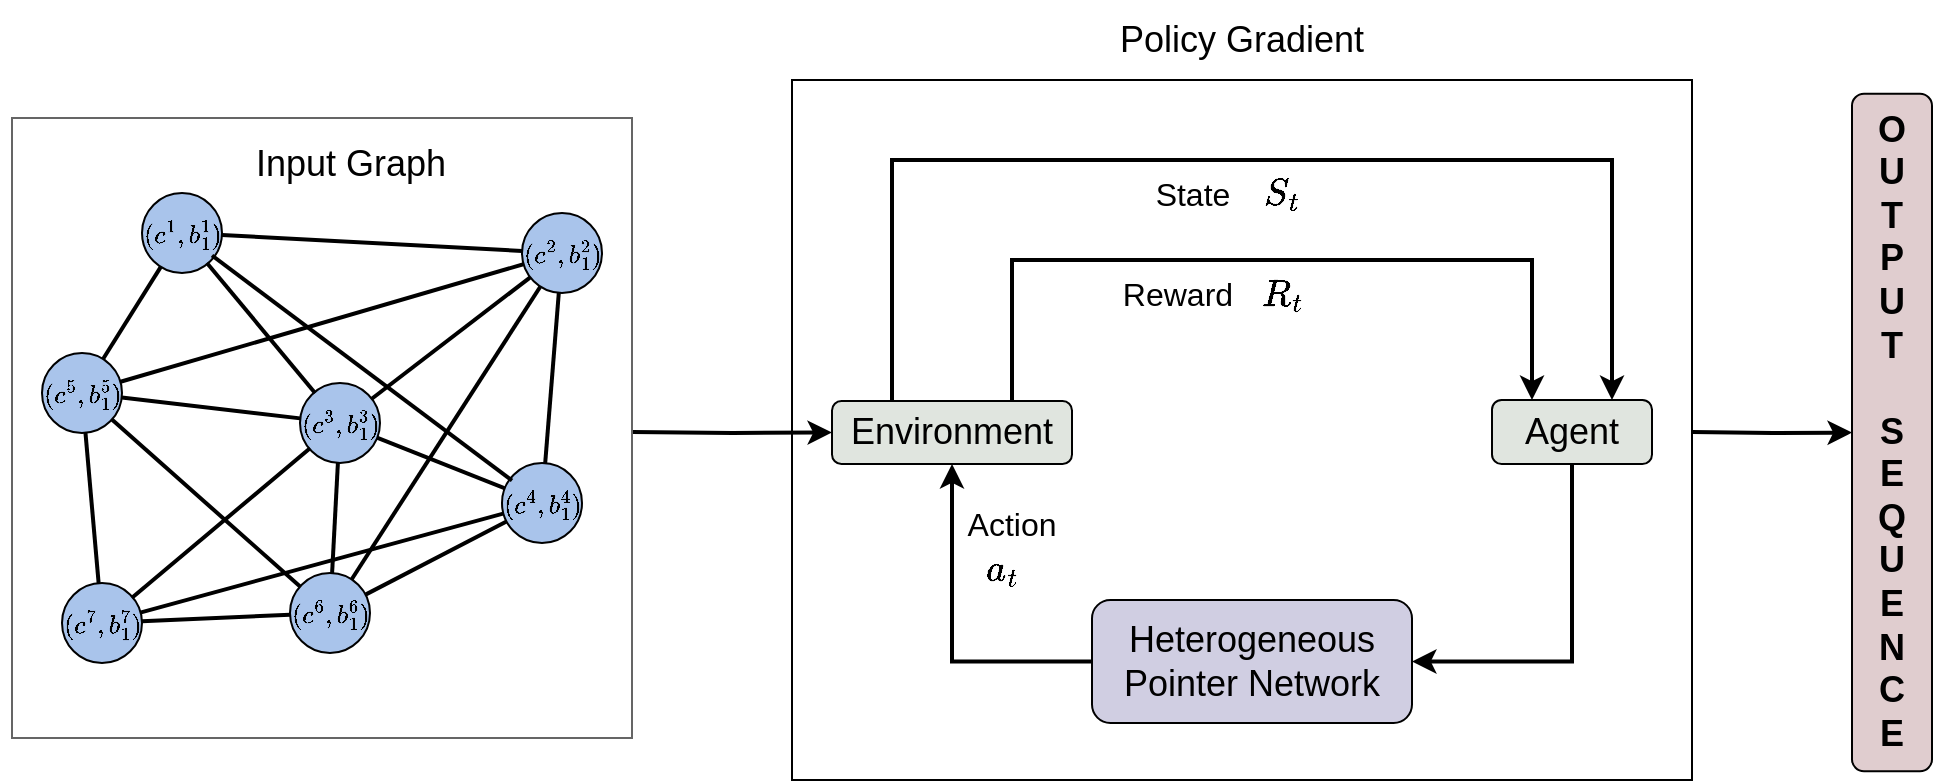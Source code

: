 <mxfile version="15.9.6" type="github">
  <diagram id="P9s8tQnz6vP6Jp-wh3C2" name="Page-1">
    <mxGraphModel dx="1351" dy="921" grid="1" gridSize="10" guides="1" tooltips="1" connect="1" arrows="1" fold="1" page="1" pageScale="1" pageWidth="1169" pageHeight="827" math="1" shadow="0">
      <root>
        <mxCell id="0" />
        <mxCell id="1" parent="0" />
        <mxCell id="JJIb5TfWh0ZeVr9pCVY0-63" value="" style="edgeStyle=orthogonalEdgeStyle;rounded=0;orthogonalLoop=1;jettySize=auto;html=1;fontSize=16;strokeWidth=2;" edge="1" parent="1" target="JJIb5TfWh0ZeVr9pCVY0-60">
          <mxGeometry relative="1" as="geometry">
            <mxPoint x="950" y="426" as="sourcePoint" />
          </mxGeometry>
        </mxCell>
        <mxCell id="JJIb5TfWh0ZeVr9pCVY0-35" value="" style="rounded=0;whiteSpace=wrap;html=1;fillColor=none;" vertex="1" parent="1">
          <mxGeometry x="500" y="250" width="450" height="350" as="geometry" />
        </mxCell>
        <mxCell id="JJIb5TfWh0ZeVr9pCVY0-1" value="" style="endArrow=none;html=1;rounded=0;strokeColor=#000000;strokeWidth=2;" edge="1" parent="1" source="JJIb5TfWh0ZeVr9pCVY0-29" target="JJIb5TfWh0ZeVr9pCVY0-25">
          <mxGeometry width="50" height="50" relative="1" as="geometry">
            <mxPoint x="163.257" y="511.576" as="sourcePoint" />
            <mxPoint x="156.644" y="436.432" as="targetPoint" />
          </mxGeometry>
        </mxCell>
        <mxCell id="JJIb5TfWh0ZeVr9pCVY0-2" value="" style="endArrow=none;html=1;rounded=0;strokeWidth=2;" edge="1" parent="1" source="JJIb5TfWh0ZeVr9pCVY0-26" target="JJIb5TfWh0ZeVr9pCVY0-29">
          <mxGeometry width="50" height="50" relative="1" as="geometry">
            <mxPoint x="310" y="546.5" as="sourcePoint" />
            <mxPoint x="360" y="496.5" as="targetPoint" />
          </mxGeometry>
        </mxCell>
        <mxCell id="JJIb5TfWh0ZeVr9pCVY0-3" value="" style="endArrow=none;html=1;rounded=0;strokeColor=#000000;strokeWidth=2;" edge="1" parent="1" source="JJIb5TfWh0ZeVr9pCVY0-27" target="JJIb5TfWh0ZeVr9pCVY0-28">
          <mxGeometry width="50" height="50" relative="1" as="geometry">
            <mxPoint x="173.257" y="521.576" as="sourcePoint" />
            <mxPoint x="166.644" y="446.432" as="targetPoint" />
          </mxGeometry>
        </mxCell>
        <mxCell id="JJIb5TfWh0ZeVr9pCVY0-4" value="" style="endArrow=none;html=1;rounded=0;strokeColor=#000000;strokeWidth=2;" edge="1" parent="1" source="JJIb5TfWh0ZeVr9pCVY0-24" target="JJIb5TfWh0ZeVr9pCVY0-27">
          <mxGeometry width="50" height="50" relative="1" as="geometry">
            <mxPoint x="183.257" y="531.576" as="sourcePoint" />
            <mxPoint x="176.644" y="456.432" as="targetPoint" />
          </mxGeometry>
        </mxCell>
        <mxCell id="JJIb5TfWh0ZeVr9pCVY0-58" value="" style="edgeStyle=orthogonalEdgeStyle;rounded=0;orthogonalLoop=1;jettySize=auto;html=1;fontSize=16;strokeWidth=2;" edge="1" parent="1" target="JJIb5TfWh0ZeVr9pCVY0-38">
          <mxGeometry relative="1" as="geometry">
            <mxPoint x="420" y="426" as="sourcePoint" />
            <Array as="points" />
          </mxGeometry>
        </mxCell>
        <mxCell id="JJIb5TfWh0ZeVr9pCVY0-5" value="" style="whiteSpace=wrap;html=1;aspect=fixed;strokeColor=#656565;fillColor=none;" vertex="1" parent="1">
          <mxGeometry x="110" y="269" width="310" height="310" as="geometry" />
        </mxCell>
        <mxCell id="JJIb5TfWh0ZeVr9pCVY0-6" value="" style="endArrow=none;html=1;rounded=0;strokeWidth=2;" edge="1" parent="1" source="JJIb5TfWh0ZeVr9pCVY0-26" target="JJIb5TfWh0ZeVr9pCVY0-28">
          <mxGeometry width="50" height="50" relative="1" as="geometry">
            <mxPoint x="274" y="503" as="sourcePoint" />
            <mxPoint x="319" y="466.5" as="targetPoint" />
          </mxGeometry>
        </mxCell>
        <mxCell id="JJIb5TfWh0ZeVr9pCVY0-7" value="" style="endArrow=none;html=1;rounded=0;strokeColor=#000000;strokeWidth=2;" edge="1" parent="1" source="JJIb5TfWh0ZeVr9pCVY0-27" target="JJIb5TfWh0ZeVr9pCVY0-14">
          <mxGeometry width="50" height="50" relative="1" as="geometry">
            <mxPoint x="378.74" y="446.534" as="sourcePoint" />
            <mxPoint x="255" y="396.5" as="targetPoint" />
          </mxGeometry>
        </mxCell>
        <mxCell id="JJIb5TfWh0ZeVr9pCVY0-8" value="" style="ellipse;whiteSpace=wrap;html=1;aspect=fixed;strokeColor=#000000;fillColor=#A9C4EB;" vertex="1" parent="1">
          <mxGeometry x="355" y="441.5" width="40" height="40" as="geometry" />
        </mxCell>
        <mxCell id="JJIb5TfWh0ZeVr9pCVY0-9" value="" style="ellipse;whiteSpace=wrap;html=1;aspect=fixed;strokeColor=#000000;fillColor=#A9C4EB;" vertex="1" parent="1">
          <mxGeometry x="125" y="386.5" width="40" height="40" as="geometry" />
        </mxCell>
        <mxCell id="JJIb5TfWh0ZeVr9pCVY0-10" value="" style="ellipse;whiteSpace=wrap;html=1;aspect=fixed;strokeColor=#000000;fillColor=#A9C4EB;" vertex="1" parent="1">
          <mxGeometry x="254" y="401.5" width="40" height="40" as="geometry" />
        </mxCell>
        <mxCell id="JJIb5TfWh0ZeVr9pCVY0-11" value="" style="ellipse;whiteSpace=wrap;html=1;aspect=fixed;strokeColor=#000000;fillColor=#A9C4EB;" vertex="1" parent="1">
          <mxGeometry x="135" y="501.5" width="40" height="40" as="geometry" />
        </mxCell>
        <mxCell id="JJIb5TfWh0ZeVr9pCVY0-12" value="" style="ellipse;whiteSpace=wrap;html=1;aspect=fixed;strokeColor=#000000;fillColor=#A9C4EB;" vertex="1" parent="1">
          <mxGeometry x="249" y="496.5" width="40" height="40" as="geometry" />
        </mxCell>
        <mxCell id="JJIb5TfWh0ZeVr9pCVY0-13" value="" style="ellipse;whiteSpace=wrap;html=1;aspect=fixed;strokeColor=#000000;fillColor=#A9C4EB;" vertex="1" parent="1">
          <mxGeometry x="175" y="306.5" width="40" height="40" as="geometry" />
        </mxCell>
        <mxCell id="JJIb5TfWh0ZeVr9pCVY0-14" value="" style="ellipse;whiteSpace=wrap;html=1;aspect=fixed;strokeColor=#000000;fillColor=#A9C4EB;" vertex="1" parent="1">
          <mxGeometry x="365" y="316.5" width="40" height="40" as="geometry" />
        </mxCell>
        <mxCell id="JJIb5TfWh0ZeVr9pCVY0-15" value="" style="endArrow=none;html=1;rounded=0;strokeColor=#000000;strokeWidth=2;" edge="1" parent="1" source="JJIb5TfWh0ZeVr9pCVY0-12" target="JJIb5TfWh0ZeVr9pCVY0-8">
          <mxGeometry width="50" height="50" relative="1" as="geometry">
            <mxPoint x="205" y="446.5" as="sourcePoint" />
            <mxPoint x="357.663" y="479.617" as="targetPoint" />
          </mxGeometry>
        </mxCell>
        <mxCell id="JJIb5TfWh0ZeVr9pCVY0-16" value="" style="endArrow=none;html=1;rounded=0;strokeColor=#000000;fontSize=16;fontStyle=1;strokeWidth=2;" edge="1" parent="1" source="JJIb5TfWh0ZeVr9pCVY0-12" target="JJIb5TfWh0ZeVr9pCVY0-9">
          <mxGeometry width="50" height="50" relative="1" as="geometry">
            <mxPoint x="205" y="446.5" as="sourcePoint" />
            <mxPoint x="255" y="396.5" as="targetPoint" />
          </mxGeometry>
        </mxCell>
        <mxCell id="JJIb5TfWh0ZeVr9pCVY0-17" value="" style="endArrow=none;html=1;rounded=0;strokeColor=#000000;strokeWidth=2;" edge="1" parent="1" source="JJIb5TfWh0ZeVr9pCVY0-11" target="JJIb5TfWh0ZeVr9pCVY0-12">
          <mxGeometry width="50" height="50" relative="1" as="geometry">
            <mxPoint x="205" y="446.5" as="sourcePoint" />
            <mxPoint x="255" y="396.5" as="targetPoint" />
          </mxGeometry>
        </mxCell>
        <mxCell id="JJIb5TfWh0ZeVr9pCVY0-18" value="" style="endArrow=none;html=1;rounded=0;strokeColor=#000000;strokeWidth=2;" edge="1" parent="1" source="JJIb5TfWh0ZeVr9pCVY0-13" target="JJIb5TfWh0ZeVr9pCVY0-14">
          <mxGeometry width="50" height="50" relative="1" as="geometry">
            <mxPoint x="205" y="446.5" as="sourcePoint" />
            <mxPoint x="255" y="396.5" as="targetPoint" />
          </mxGeometry>
        </mxCell>
        <mxCell id="JJIb5TfWh0ZeVr9pCVY0-19" value="" style="endArrow=none;html=1;rounded=0;strokeColor=#000000;strokeWidth=2;" edge="1" parent="1" source="JJIb5TfWh0ZeVr9pCVY0-9" target="JJIb5TfWh0ZeVr9pCVY0-10">
          <mxGeometry width="50" height="50" relative="1" as="geometry">
            <mxPoint x="205" y="446.5" as="sourcePoint" />
            <mxPoint x="255" y="396.5" as="targetPoint" />
          </mxGeometry>
        </mxCell>
        <mxCell id="JJIb5TfWh0ZeVr9pCVY0-20" value="" style="endArrow=none;html=1;rounded=0;strokeColor=#000000;strokeWidth=2;" edge="1" parent="1" source="JJIb5TfWh0ZeVr9pCVY0-9" target="JJIb5TfWh0ZeVr9pCVY0-13">
          <mxGeometry width="50" height="50" relative="1" as="geometry">
            <mxPoint x="205" y="446.5" as="sourcePoint" />
            <mxPoint x="255" y="396.5" as="targetPoint" />
          </mxGeometry>
        </mxCell>
        <mxCell id="JJIb5TfWh0ZeVr9pCVY0-21" value="" style="endArrow=none;html=1;rounded=0;strokeColor=#000000;strokeWidth=2;" edge="1" parent="1" source="JJIb5TfWh0ZeVr9pCVY0-11" target="JJIb5TfWh0ZeVr9pCVY0-9">
          <mxGeometry width="50" height="50" relative="1" as="geometry">
            <mxPoint x="205" y="446.5" as="sourcePoint" />
            <mxPoint x="255" y="396.5" as="targetPoint" />
          </mxGeometry>
        </mxCell>
        <mxCell id="JJIb5TfWh0ZeVr9pCVY0-22" value="" style="endArrow=none;html=1;rounded=0;strokeColor=#000000;strokeWidth=2;" edge="1" parent="1" source="JJIb5TfWh0ZeVr9pCVY0-10" target="JJIb5TfWh0ZeVr9pCVY0-14">
          <mxGeometry width="50" height="50" relative="1" as="geometry">
            <mxPoint x="205" y="446.5" as="sourcePoint" />
            <mxPoint x="255" y="396.5" as="targetPoint" />
          </mxGeometry>
        </mxCell>
        <mxCell id="JJIb5TfWh0ZeVr9pCVY0-23" value="&lt;font style=&quot;font-size: 11px&quot;&gt;$$(c^1,b^1_1)$$&lt;/font&gt;" style="text;html=1;strokeColor=none;fillColor=none;align=center;verticalAlign=middle;whiteSpace=wrap;rounded=0;fontSize=11;" vertex="1" parent="1">
          <mxGeometry x="180" y="311.5" width="30" height="30" as="geometry" />
        </mxCell>
        <mxCell id="JJIb5TfWh0ZeVr9pCVY0-24" value="&lt;span style=&quot;font-size: 11px&quot;&gt;$$(c^7,b^7_1)$$&lt;/span&gt;" style="text;html=1;strokeColor=none;fillColor=none;align=center;verticalAlign=middle;whiteSpace=wrap;rounded=0;fontSize=11;" vertex="1" parent="1">
          <mxGeometry x="140" y="506.5" width="30" height="30" as="geometry" />
        </mxCell>
        <mxCell id="JJIb5TfWh0ZeVr9pCVY0-25" value="&lt;span style=&quot;font-size: 11px&quot;&gt;$$(c^5,b^5_1)$$&lt;/span&gt;" style="text;html=1;strokeColor=none;fillColor=none;align=center;verticalAlign=middle;whiteSpace=wrap;rounded=0;fontSize=11;" vertex="1" parent="1">
          <mxGeometry x="130" y="391.5" width="30" height="30" as="geometry" />
        </mxCell>
        <mxCell id="JJIb5TfWh0ZeVr9pCVY0-26" value="&lt;span style=&quot;font-size: 11px&quot;&gt;$$(c^6,b^6_1)$$&lt;/span&gt;" style="text;html=1;strokeColor=none;fillColor=none;align=center;verticalAlign=middle;whiteSpace=wrap;rounded=0;fontSize=11;" vertex="1" parent="1">
          <mxGeometry x="254" y="501.5" width="30" height="30" as="geometry" />
        </mxCell>
        <mxCell id="JJIb5TfWh0ZeVr9pCVY0-27" value="&lt;span style=&quot;font-size: 11px&quot;&gt;$$(c^4,b^4_1)$$&lt;/span&gt;" style="text;html=1;strokeColor=none;fillColor=none;align=center;verticalAlign=middle;whiteSpace=wrap;rounded=0;fontSize=11;" vertex="1" parent="1">
          <mxGeometry x="360" y="446.5" width="30" height="30" as="geometry" />
        </mxCell>
        <mxCell id="JJIb5TfWh0ZeVr9pCVY0-28" value="&lt;span style=&quot;font-size: 11px&quot;&gt;$$(c^3,b^3_1)$$&lt;/span&gt;" style="text;html=1;strokeColor=none;fillColor=none;align=center;verticalAlign=middle;whiteSpace=wrap;rounded=0;fontSize=11;" vertex="1" parent="1">
          <mxGeometry x="259" y="406.5" width="30" height="30" as="geometry" />
        </mxCell>
        <mxCell id="JJIb5TfWh0ZeVr9pCVY0-29" value="&lt;span style=&quot;font-size: 11px&quot;&gt;$$(c^2,b^2_1)$$&lt;/span&gt;" style="text;html=1;strokeColor=none;fillColor=none;align=center;verticalAlign=middle;whiteSpace=wrap;rounded=0;fontSize=11;" vertex="1" parent="1">
          <mxGeometry x="370" y="321.5" width="30" height="30" as="geometry" />
        </mxCell>
        <mxCell id="JJIb5TfWh0ZeVr9pCVY0-30" value="&lt;font style=&quot;font-size: 18px&quot;&gt;Input Graph&lt;/font&gt;" style="text;html=1;strokeColor=none;fillColor=none;align=center;verticalAlign=middle;whiteSpace=wrap;rounded=0;fontSize=16;" vertex="1" parent="1">
          <mxGeometry x="229" y="276.5" width="101" height="30" as="geometry" />
        </mxCell>
        <mxCell id="JJIb5TfWh0ZeVr9pCVY0-31" value="" style="endArrow=none;html=1;rounded=0;strokeWidth=2;" edge="1" parent="1" source="JJIb5TfWh0ZeVr9pCVY0-28" target="JJIb5TfWh0ZeVr9pCVY0-23">
          <mxGeometry width="50" height="50" relative="1" as="geometry">
            <mxPoint x="239" y="407" as="sourcePoint" />
            <mxPoint x="289" y="357" as="targetPoint" />
          </mxGeometry>
        </mxCell>
        <mxCell id="JJIb5TfWh0ZeVr9pCVY0-32" value="" style="endArrow=none;html=1;rounded=0;strokeWidth=2;" edge="1" parent="1" source="JJIb5TfWh0ZeVr9pCVY0-23" target="JJIb5TfWh0ZeVr9pCVY0-27">
          <mxGeometry width="50" height="50" relative="1" as="geometry">
            <mxPoint x="330" y="663" as="sourcePoint" />
            <mxPoint x="380" y="613" as="targetPoint" />
          </mxGeometry>
        </mxCell>
        <mxCell id="JJIb5TfWh0ZeVr9pCVY0-33" value="" style="endArrow=none;html=1;rounded=0;strokeWidth=2;" edge="1" parent="1" source="JJIb5TfWh0ZeVr9pCVY0-24" target="JJIb5TfWh0ZeVr9pCVY0-28">
          <mxGeometry width="50" height="50" relative="1" as="geometry">
            <mxPoint x="175" y="633" as="sourcePoint" />
            <mxPoint x="225" y="583" as="targetPoint" />
          </mxGeometry>
        </mxCell>
        <mxCell id="JJIb5TfWh0ZeVr9pCVY0-36" value="&lt;font style=&quot;font-size: 18px&quot;&gt;Policy Gradient&lt;/font&gt;" style="text;html=1;strokeColor=none;fillColor=none;align=center;verticalAlign=middle;whiteSpace=wrap;rounded=0;" vertex="1" parent="1">
          <mxGeometry x="660" y="210" width="130" height="40" as="geometry" />
        </mxCell>
        <mxCell id="JJIb5TfWh0ZeVr9pCVY0-59" style="edgeStyle=orthogonalEdgeStyle;rounded=0;orthogonalLoop=1;jettySize=auto;html=1;entryX=1;entryY=0.5;entryDx=0;entryDy=0;fontSize=18;strokeWidth=2;" edge="1" parent="1" source="JJIb5TfWh0ZeVr9pCVY0-37" target="JJIb5TfWh0ZeVr9pCVY0-48">
          <mxGeometry relative="1" as="geometry">
            <Array as="points">
              <mxPoint x="890" y="541" />
            </Array>
          </mxGeometry>
        </mxCell>
        <mxCell id="JJIb5TfWh0ZeVr9pCVY0-37" value="&lt;font style=&quot;font-size: 18px&quot;&gt;Agent&lt;/font&gt;" style="rounded=1;whiteSpace=wrap;html=1;fontSize=16;fillColor=#E0E5DF;" vertex="1" parent="1">
          <mxGeometry x="850" y="410" width="80" height="32" as="geometry" />
        </mxCell>
        <mxCell id="JJIb5TfWh0ZeVr9pCVY0-41" style="edgeStyle=orthogonalEdgeStyle;rounded=0;orthogonalLoop=1;jettySize=auto;html=1;fontSize=16;strokeWidth=2;exitX=0.75;exitY=0;exitDx=0;exitDy=0;entryX=0.25;entryY=0;entryDx=0;entryDy=0;" edge="1" parent="1" source="JJIb5TfWh0ZeVr9pCVY0-38" target="JJIb5TfWh0ZeVr9pCVY0-37">
          <mxGeometry relative="1" as="geometry">
            <mxPoint x="870" y="410" as="targetPoint" />
            <Array as="points">
              <mxPoint x="610" y="340" />
              <mxPoint x="870" y="340" />
            </Array>
          </mxGeometry>
        </mxCell>
        <mxCell id="JJIb5TfWh0ZeVr9pCVY0-42" style="edgeStyle=orthogonalEdgeStyle;rounded=0;orthogonalLoop=1;jettySize=auto;html=1;exitX=0.25;exitY=0;exitDx=0;exitDy=0;entryX=0.75;entryY=0;entryDx=0;entryDy=0;fontSize=16;strokeWidth=2;" edge="1" parent="1" source="JJIb5TfWh0ZeVr9pCVY0-38" target="JJIb5TfWh0ZeVr9pCVY0-37">
          <mxGeometry relative="1" as="geometry">
            <Array as="points">
              <mxPoint x="550" y="290" />
              <mxPoint x="910" y="290" />
            </Array>
          </mxGeometry>
        </mxCell>
        <mxCell id="JJIb5TfWh0ZeVr9pCVY0-38" value="&lt;font style=&quot;font-size: 18px&quot;&gt;Environment&lt;/font&gt;" style="rounded=1;whiteSpace=wrap;html=1;fontSize=16;fillColor=#E0E5DF;" vertex="1" parent="1">
          <mxGeometry x="520" y="410.5" width="120" height="31.5" as="geometry" />
        </mxCell>
        <mxCell id="JJIb5TfWh0ZeVr9pCVY0-43" value="$$R_t$$" style="text;html=1;strokeColor=none;fillColor=none;align=center;verticalAlign=middle;whiteSpace=wrap;rounded=0;fontSize=16;" vertex="1" parent="1">
          <mxGeometry x="730" y="341.5" width="30" height="30" as="geometry" />
        </mxCell>
        <mxCell id="JJIb5TfWh0ZeVr9pCVY0-44" value="Reward" style="text;html=1;strokeColor=none;fillColor=none;align=center;verticalAlign=middle;whiteSpace=wrap;rounded=0;fontSize=16;" vertex="1" parent="1">
          <mxGeometry x="657.5" y="341.5" width="70" height="30" as="geometry" />
        </mxCell>
        <mxCell id="JJIb5TfWh0ZeVr9pCVY0-45" value="State" style="text;html=1;strokeColor=none;fillColor=none;align=center;verticalAlign=middle;whiteSpace=wrap;rounded=0;fontSize=16;" vertex="1" parent="1">
          <mxGeometry x="672.5" y="291.5" width="55" height="30" as="geometry" />
        </mxCell>
        <mxCell id="JJIb5TfWh0ZeVr9pCVY0-47" value="$$S_t$$" style="text;html=1;strokeColor=none;fillColor=none;align=center;verticalAlign=middle;whiteSpace=wrap;rounded=0;fontSize=16;" vertex="1" parent="1">
          <mxGeometry x="730" y="291.5" width="30" height="30" as="geometry" />
        </mxCell>
        <mxCell id="JJIb5TfWh0ZeVr9pCVY0-50" style="edgeStyle=orthogonalEdgeStyle;rounded=0;orthogonalLoop=1;jettySize=auto;html=1;entryX=0.5;entryY=1;entryDx=0;entryDy=0;fontSize=16;strokeWidth=2;exitX=0;exitY=0.5;exitDx=0;exitDy=0;" edge="1" parent="1" source="JJIb5TfWh0ZeVr9pCVY0-48" target="JJIb5TfWh0ZeVr9pCVY0-38">
          <mxGeometry relative="1" as="geometry">
            <Array as="points">
              <mxPoint x="580" y="541" />
            </Array>
          </mxGeometry>
        </mxCell>
        <mxCell id="JJIb5TfWh0ZeVr9pCVY0-48" value="&lt;font style=&quot;font-size: 18px&quot;&gt;Heterogeneous Pointer Network&lt;/font&gt;" style="rounded=1;whiteSpace=wrap;html=1;fontSize=16;fillColor=#D0CEE2;" vertex="1" parent="1">
          <mxGeometry x="650" y="510" width="160" height="61.5" as="geometry" />
        </mxCell>
        <mxCell id="JJIb5TfWh0ZeVr9pCVY0-51" value="Action" style="text;html=1;strokeColor=none;fillColor=none;align=center;verticalAlign=middle;whiteSpace=wrap;rounded=0;fontSize=16;" vertex="1" parent="1">
          <mxGeometry x="580" y="456.75" width="60" height="30" as="geometry" />
        </mxCell>
        <mxCell id="JJIb5TfWh0ZeVr9pCVY0-52" value="$$a_t$$" style="text;html=1;strokeColor=none;fillColor=none;align=center;verticalAlign=middle;whiteSpace=wrap;rounded=0;fontSize=16;" vertex="1" parent="1">
          <mxGeometry x="590" y="480" width="30" height="30" as="geometry" />
        </mxCell>
        <mxCell id="JJIb5TfWh0ZeVr9pCVY0-60" value="&lt;b&gt;O&lt;br&gt;U&lt;br&gt;T&lt;br&gt;P&lt;br&gt;U&lt;br&gt;T&lt;br&gt;&lt;br&gt;S&lt;br&gt;E&lt;br&gt;Q&lt;br&gt;U&lt;br&gt;E&lt;br&gt;N&lt;br&gt;C&lt;br&gt;E&lt;/b&gt;" style="rounded=1;whiteSpace=wrap;html=1;fontSize=18;fillColor=#E0CDCF;" vertex="1" parent="1">
          <mxGeometry x="1030" y="256.87" width="40" height="338.75" as="geometry" />
        </mxCell>
      </root>
    </mxGraphModel>
  </diagram>
</mxfile>
